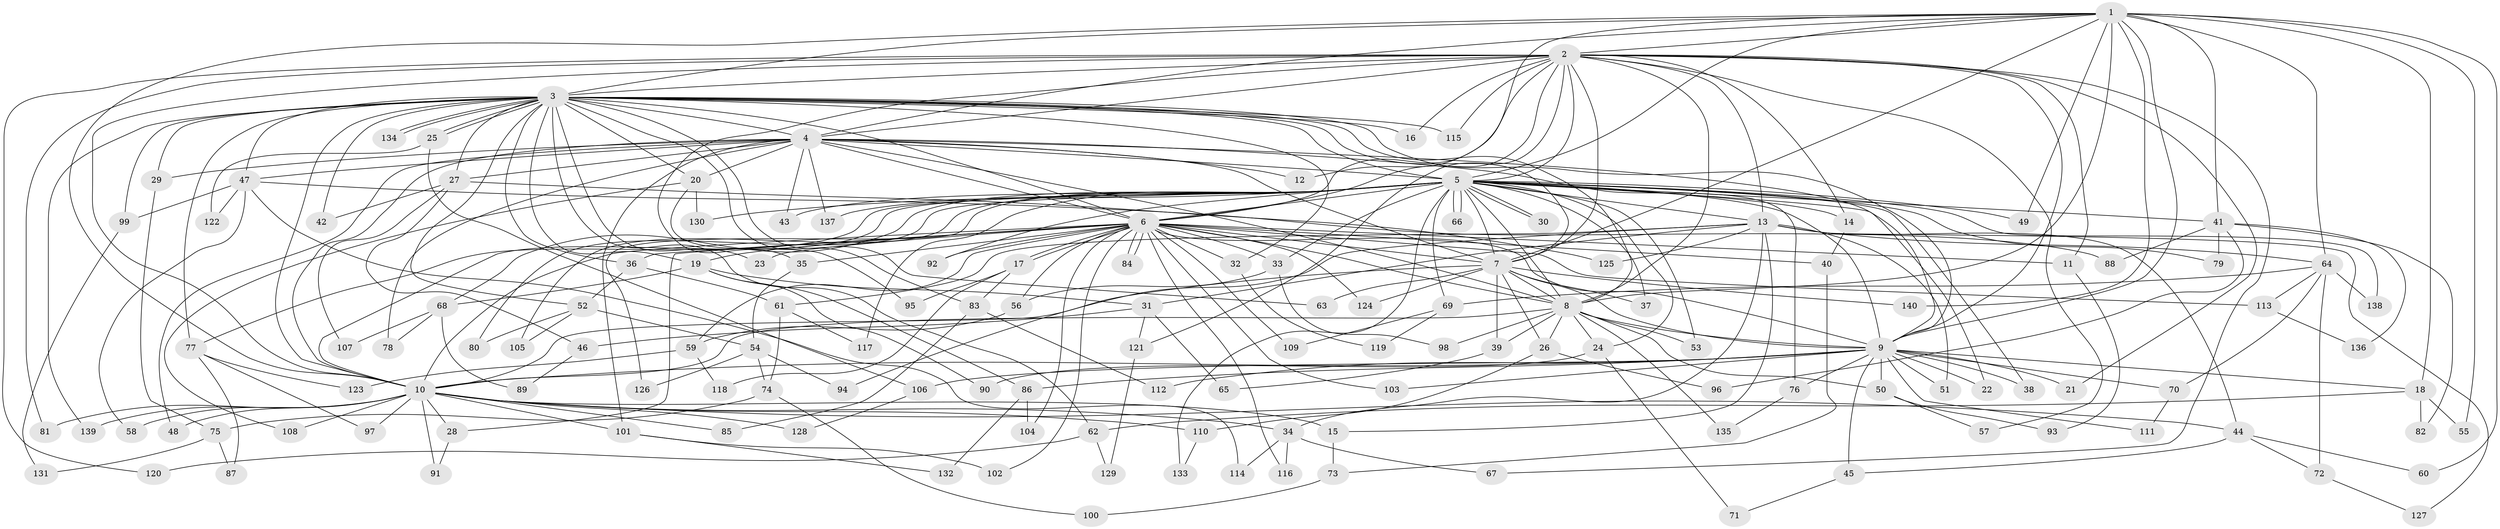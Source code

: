 // Generated by graph-tools (version 1.1) at 2025/46/03/09/25 04:46:31]
// undirected, 140 vertices, 305 edges
graph export_dot {
graph [start="1"]
  node [color=gray90,style=filled];
  1;
  2;
  3;
  4;
  5;
  6;
  7;
  8;
  9;
  10;
  11;
  12;
  13;
  14;
  15;
  16;
  17;
  18;
  19;
  20;
  21;
  22;
  23;
  24;
  25;
  26;
  27;
  28;
  29;
  30;
  31;
  32;
  33;
  34;
  35;
  36;
  37;
  38;
  39;
  40;
  41;
  42;
  43;
  44;
  45;
  46;
  47;
  48;
  49;
  50;
  51;
  52;
  53;
  54;
  55;
  56;
  57;
  58;
  59;
  60;
  61;
  62;
  63;
  64;
  65;
  66;
  67;
  68;
  69;
  70;
  71;
  72;
  73;
  74;
  75;
  76;
  77;
  78;
  79;
  80;
  81;
  82;
  83;
  84;
  85;
  86;
  87;
  88;
  89;
  90;
  91;
  92;
  93;
  94;
  95;
  96;
  97;
  98;
  99;
  100;
  101;
  102;
  103;
  104;
  105;
  106;
  107;
  108;
  109;
  110;
  111;
  112;
  113;
  114;
  115;
  116;
  117;
  118;
  119;
  120;
  121;
  122;
  123;
  124;
  125;
  126;
  127;
  128;
  129;
  130;
  131;
  132;
  133;
  134;
  135;
  136;
  137;
  138;
  139;
  140;
  1 -- 2;
  1 -- 3;
  1 -- 4;
  1 -- 5;
  1 -- 6;
  1 -- 7;
  1 -- 8;
  1 -- 9;
  1 -- 10;
  1 -- 18;
  1 -- 41;
  1 -- 49;
  1 -- 55;
  1 -- 60;
  1 -- 64;
  1 -- 140;
  2 -- 3;
  2 -- 4;
  2 -- 5;
  2 -- 6;
  2 -- 7;
  2 -- 8;
  2 -- 9;
  2 -- 10;
  2 -- 11;
  2 -- 12;
  2 -- 13;
  2 -- 14;
  2 -- 16;
  2 -- 21;
  2 -- 35;
  2 -- 57;
  2 -- 67;
  2 -- 81;
  2 -- 115;
  2 -- 120;
  2 -- 121;
  3 -- 4;
  3 -- 5;
  3 -- 6;
  3 -- 7;
  3 -- 8;
  3 -- 9;
  3 -- 10;
  3 -- 16;
  3 -- 19;
  3 -- 20;
  3 -- 23;
  3 -- 25;
  3 -- 25;
  3 -- 27;
  3 -- 29;
  3 -- 32;
  3 -- 36;
  3 -- 42;
  3 -- 47;
  3 -- 52;
  3 -- 62;
  3 -- 63;
  3 -- 77;
  3 -- 83;
  3 -- 99;
  3 -- 115;
  3 -- 134;
  3 -- 134;
  3 -- 139;
  4 -- 5;
  4 -- 6;
  4 -- 7;
  4 -- 8;
  4 -- 9;
  4 -- 10;
  4 -- 12;
  4 -- 20;
  4 -- 27;
  4 -- 29;
  4 -- 43;
  4 -- 47;
  4 -- 48;
  4 -- 76;
  4 -- 78;
  4 -- 101;
  4 -- 137;
  5 -- 6;
  5 -- 7;
  5 -- 8;
  5 -- 9;
  5 -- 10;
  5 -- 13;
  5 -- 14;
  5 -- 22;
  5 -- 24;
  5 -- 30;
  5 -- 30;
  5 -- 33;
  5 -- 37;
  5 -- 38;
  5 -- 41;
  5 -- 43;
  5 -- 49;
  5 -- 53;
  5 -- 66;
  5 -- 66;
  5 -- 68;
  5 -- 69;
  5 -- 77;
  5 -- 79;
  5 -- 80;
  5 -- 92;
  5 -- 105;
  5 -- 117;
  5 -- 126;
  5 -- 130;
  5 -- 133;
  5 -- 137;
  5 -- 138;
  6 -- 7;
  6 -- 8;
  6 -- 9;
  6 -- 10;
  6 -- 11;
  6 -- 17;
  6 -- 17;
  6 -- 19;
  6 -- 23;
  6 -- 28;
  6 -- 32;
  6 -- 33;
  6 -- 35;
  6 -- 36;
  6 -- 40;
  6 -- 56;
  6 -- 59;
  6 -- 84;
  6 -- 84;
  6 -- 92;
  6 -- 102;
  6 -- 103;
  6 -- 104;
  6 -- 109;
  6 -- 113;
  6 -- 116;
  6 -- 124;
  7 -- 8;
  7 -- 9;
  7 -- 10;
  7 -- 26;
  7 -- 37;
  7 -- 39;
  7 -- 63;
  7 -- 124;
  7 -- 140;
  8 -- 9;
  8 -- 10;
  8 -- 24;
  8 -- 26;
  8 -- 39;
  8 -- 50;
  8 -- 53;
  8 -- 98;
  8 -- 135;
  9 -- 10;
  9 -- 18;
  9 -- 21;
  9 -- 22;
  9 -- 38;
  9 -- 45;
  9 -- 50;
  9 -- 51;
  9 -- 70;
  9 -- 76;
  9 -- 86;
  9 -- 103;
  9 -- 106;
  9 -- 111;
  9 -- 112;
  10 -- 15;
  10 -- 28;
  10 -- 34;
  10 -- 44;
  10 -- 48;
  10 -- 58;
  10 -- 81;
  10 -- 85;
  10 -- 91;
  10 -- 97;
  10 -- 101;
  10 -- 108;
  10 -- 110;
  10 -- 128;
  10 -- 139;
  11 -- 93;
  13 -- 15;
  13 -- 31;
  13 -- 34;
  13 -- 44;
  13 -- 51;
  13 -- 61;
  13 -- 64;
  13 -- 94;
  13 -- 125;
  13 -- 127;
  14 -- 40;
  15 -- 73;
  17 -- 83;
  17 -- 95;
  17 -- 118;
  18 -- 55;
  18 -- 62;
  18 -- 82;
  19 -- 31;
  19 -- 68;
  19 -- 86;
  19 -- 90;
  20 -- 95;
  20 -- 108;
  20 -- 130;
  24 -- 71;
  24 -- 90;
  25 -- 106;
  25 -- 122;
  26 -- 96;
  26 -- 110;
  27 -- 42;
  27 -- 46;
  27 -- 107;
  27 -- 125;
  28 -- 91;
  29 -- 75;
  31 -- 46;
  31 -- 65;
  31 -- 121;
  32 -- 119;
  33 -- 56;
  33 -- 98;
  34 -- 67;
  34 -- 114;
  34 -- 116;
  35 -- 54;
  36 -- 52;
  36 -- 61;
  39 -- 65;
  40 -- 73;
  41 -- 79;
  41 -- 82;
  41 -- 88;
  41 -- 96;
  41 -- 136;
  44 -- 45;
  44 -- 60;
  44 -- 72;
  45 -- 71;
  46 -- 89;
  47 -- 58;
  47 -- 88;
  47 -- 99;
  47 -- 114;
  47 -- 122;
  50 -- 57;
  50 -- 93;
  52 -- 54;
  52 -- 80;
  52 -- 105;
  54 -- 74;
  54 -- 94;
  54 -- 126;
  56 -- 59;
  59 -- 118;
  59 -- 123;
  61 -- 74;
  61 -- 117;
  62 -- 120;
  62 -- 129;
  64 -- 69;
  64 -- 70;
  64 -- 72;
  64 -- 113;
  64 -- 138;
  68 -- 78;
  68 -- 89;
  68 -- 107;
  69 -- 109;
  69 -- 119;
  70 -- 111;
  72 -- 127;
  73 -- 100;
  74 -- 75;
  74 -- 100;
  75 -- 87;
  75 -- 131;
  76 -- 135;
  77 -- 87;
  77 -- 97;
  77 -- 123;
  83 -- 85;
  83 -- 112;
  86 -- 104;
  86 -- 132;
  99 -- 131;
  101 -- 102;
  101 -- 132;
  106 -- 128;
  110 -- 133;
  113 -- 136;
  121 -- 129;
}
